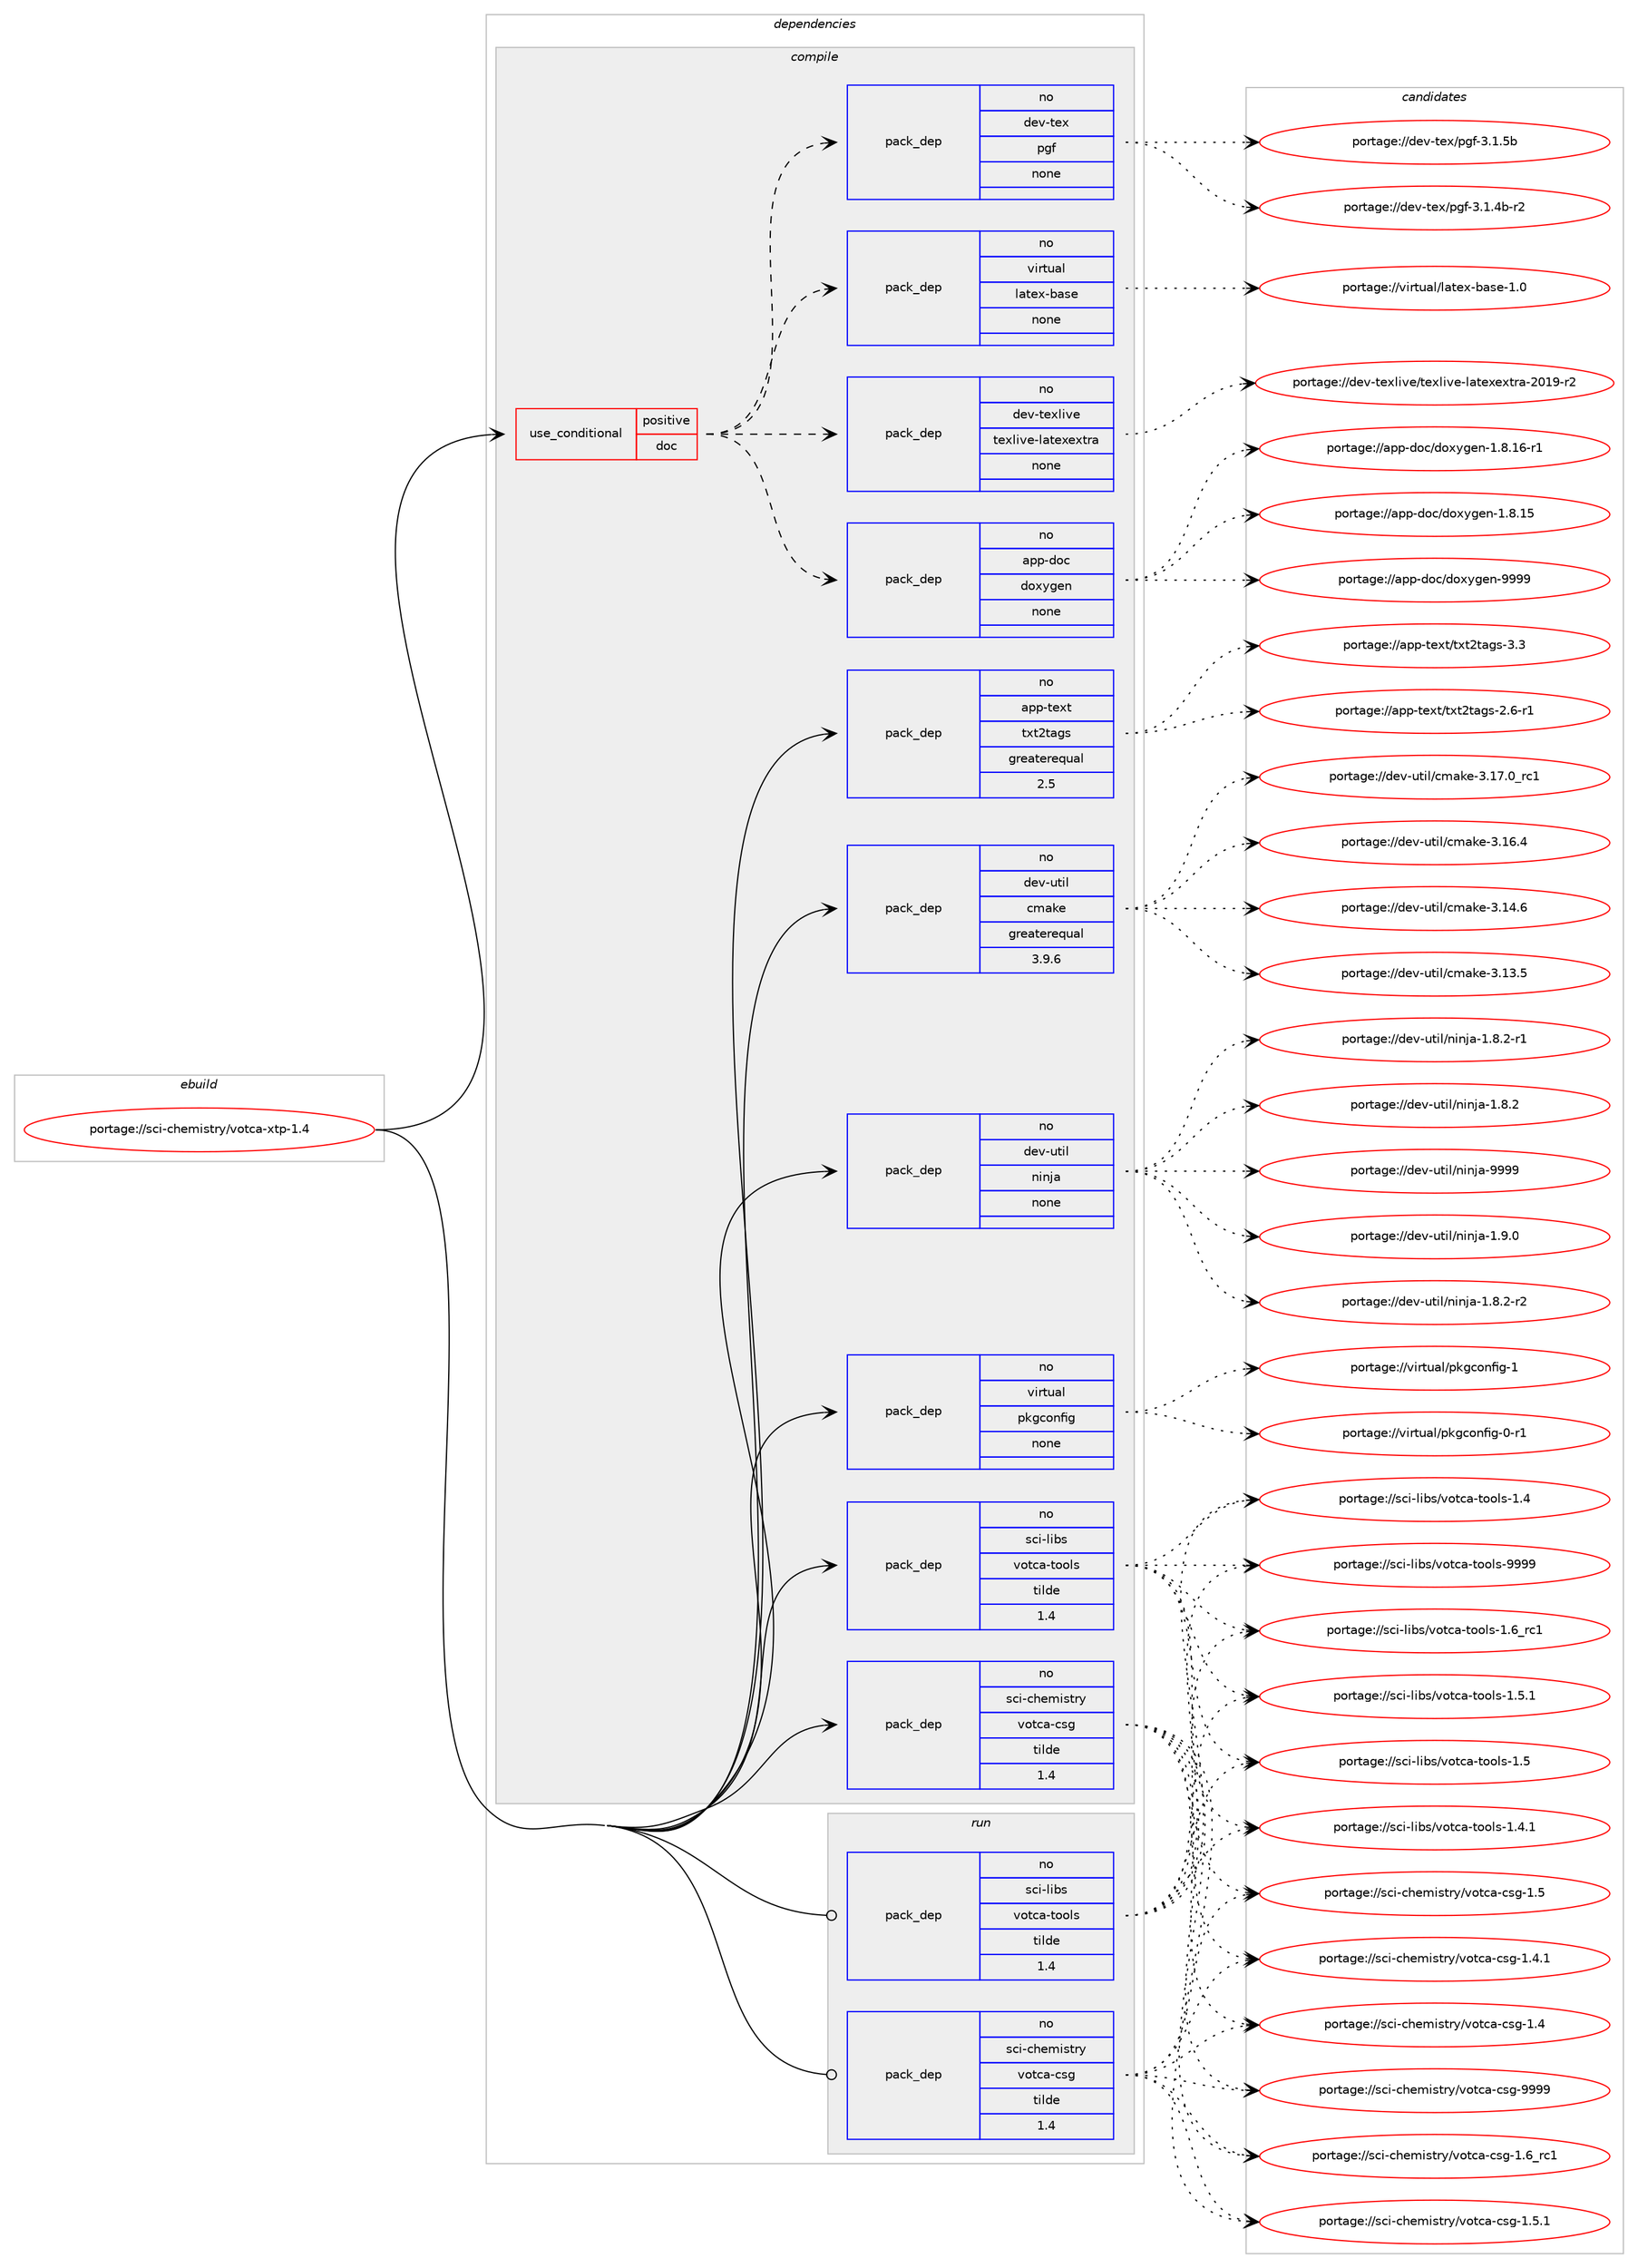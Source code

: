 digraph prolog {

# *************
# Graph options
# *************

newrank=true;
concentrate=true;
compound=true;
graph [rankdir=LR,fontname=Helvetica,fontsize=10,ranksep=1.5];#, ranksep=2.5, nodesep=0.2];
edge  [arrowhead=vee];
node  [fontname=Helvetica,fontsize=10];

# **********
# The ebuild
# **********

subgraph cluster_leftcol {
color=gray;
rank=same;
label=<<i>ebuild</i>>;
id [label="portage://sci-chemistry/votca-xtp-1.4", color=red, width=4, href="../sci-chemistry/votca-xtp-1.4.svg"];
}

# ****************
# The dependencies
# ****************

subgraph cluster_midcol {
color=gray;
label=<<i>dependencies</i>>;
subgraph cluster_compile {
fillcolor="#eeeeee";
style=filled;
label=<<i>compile</i>>;
subgraph cond19333 {
dependency95435 [label=<<TABLE BORDER="0" CELLBORDER="1" CELLSPACING="0" CELLPADDING="4"><TR><TD ROWSPAN="3" CELLPADDING="10">use_conditional</TD></TR><TR><TD>positive</TD></TR><TR><TD>doc</TD></TR></TABLE>>, shape=none, color=red];
subgraph pack74480 {
dependency95436 [label=<<TABLE BORDER="0" CELLBORDER="1" CELLSPACING="0" CELLPADDING="4" WIDTH="220"><TR><TD ROWSPAN="6" CELLPADDING="30">pack_dep</TD></TR><TR><TD WIDTH="110">no</TD></TR><TR><TD>app-doc</TD></TR><TR><TD>doxygen</TD></TR><TR><TD>none</TD></TR><TR><TD></TD></TR></TABLE>>, shape=none, color=blue];
}
dependency95435:e -> dependency95436:w [weight=20,style="dashed",arrowhead="vee"];
subgraph pack74481 {
dependency95437 [label=<<TABLE BORDER="0" CELLBORDER="1" CELLSPACING="0" CELLPADDING="4" WIDTH="220"><TR><TD ROWSPAN="6" CELLPADDING="30">pack_dep</TD></TR><TR><TD WIDTH="110">no</TD></TR><TR><TD>dev-texlive</TD></TR><TR><TD>texlive-latexextra</TD></TR><TR><TD>none</TD></TR><TR><TD></TD></TR></TABLE>>, shape=none, color=blue];
}
dependency95435:e -> dependency95437:w [weight=20,style="dashed",arrowhead="vee"];
subgraph pack74482 {
dependency95438 [label=<<TABLE BORDER="0" CELLBORDER="1" CELLSPACING="0" CELLPADDING="4" WIDTH="220"><TR><TD ROWSPAN="6" CELLPADDING="30">pack_dep</TD></TR><TR><TD WIDTH="110">no</TD></TR><TR><TD>virtual</TD></TR><TR><TD>latex-base</TD></TR><TR><TD>none</TD></TR><TR><TD></TD></TR></TABLE>>, shape=none, color=blue];
}
dependency95435:e -> dependency95438:w [weight=20,style="dashed",arrowhead="vee"];
subgraph pack74483 {
dependency95439 [label=<<TABLE BORDER="0" CELLBORDER="1" CELLSPACING="0" CELLPADDING="4" WIDTH="220"><TR><TD ROWSPAN="6" CELLPADDING="30">pack_dep</TD></TR><TR><TD WIDTH="110">no</TD></TR><TR><TD>dev-tex</TD></TR><TR><TD>pgf</TD></TR><TR><TD>none</TD></TR><TR><TD></TD></TR></TABLE>>, shape=none, color=blue];
}
dependency95435:e -> dependency95439:w [weight=20,style="dashed",arrowhead="vee"];
}
id:e -> dependency95435:w [weight=20,style="solid",arrowhead="vee"];
subgraph pack74484 {
dependency95440 [label=<<TABLE BORDER="0" CELLBORDER="1" CELLSPACING="0" CELLPADDING="4" WIDTH="220"><TR><TD ROWSPAN="6" CELLPADDING="30">pack_dep</TD></TR><TR><TD WIDTH="110">no</TD></TR><TR><TD>app-text</TD></TR><TR><TD>txt2tags</TD></TR><TR><TD>greaterequal</TD></TR><TR><TD>2.5</TD></TR></TABLE>>, shape=none, color=blue];
}
id:e -> dependency95440:w [weight=20,style="solid",arrowhead="vee"];
subgraph pack74485 {
dependency95441 [label=<<TABLE BORDER="0" CELLBORDER="1" CELLSPACING="0" CELLPADDING="4" WIDTH="220"><TR><TD ROWSPAN="6" CELLPADDING="30">pack_dep</TD></TR><TR><TD WIDTH="110">no</TD></TR><TR><TD>dev-util</TD></TR><TR><TD>cmake</TD></TR><TR><TD>greaterequal</TD></TR><TR><TD>3.9.6</TD></TR></TABLE>>, shape=none, color=blue];
}
id:e -> dependency95441:w [weight=20,style="solid",arrowhead="vee"];
subgraph pack74486 {
dependency95442 [label=<<TABLE BORDER="0" CELLBORDER="1" CELLSPACING="0" CELLPADDING="4" WIDTH="220"><TR><TD ROWSPAN="6" CELLPADDING="30">pack_dep</TD></TR><TR><TD WIDTH="110">no</TD></TR><TR><TD>dev-util</TD></TR><TR><TD>ninja</TD></TR><TR><TD>none</TD></TR><TR><TD></TD></TR></TABLE>>, shape=none, color=blue];
}
id:e -> dependency95442:w [weight=20,style="solid",arrowhead="vee"];
subgraph pack74487 {
dependency95443 [label=<<TABLE BORDER="0" CELLBORDER="1" CELLSPACING="0" CELLPADDING="4" WIDTH="220"><TR><TD ROWSPAN="6" CELLPADDING="30">pack_dep</TD></TR><TR><TD WIDTH="110">no</TD></TR><TR><TD>sci-chemistry</TD></TR><TR><TD>votca-csg</TD></TR><TR><TD>tilde</TD></TR><TR><TD>1.4</TD></TR></TABLE>>, shape=none, color=blue];
}
id:e -> dependency95443:w [weight=20,style="solid",arrowhead="vee"];
subgraph pack74488 {
dependency95444 [label=<<TABLE BORDER="0" CELLBORDER="1" CELLSPACING="0" CELLPADDING="4" WIDTH="220"><TR><TD ROWSPAN="6" CELLPADDING="30">pack_dep</TD></TR><TR><TD WIDTH="110">no</TD></TR><TR><TD>sci-libs</TD></TR><TR><TD>votca-tools</TD></TR><TR><TD>tilde</TD></TR><TR><TD>1.4</TD></TR></TABLE>>, shape=none, color=blue];
}
id:e -> dependency95444:w [weight=20,style="solid",arrowhead="vee"];
subgraph pack74489 {
dependency95445 [label=<<TABLE BORDER="0" CELLBORDER="1" CELLSPACING="0" CELLPADDING="4" WIDTH="220"><TR><TD ROWSPAN="6" CELLPADDING="30">pack_dep</TD></TR><TR><TD WIDTH="110">no</TD></TR><TR><TD>virtual</TD></TR><TR><TD>pkgconfig</TD></TR><TR><TD>none</TD></TR><TR><TD></TD></TR></TABLE>>, shape=none, color=blue];
}
id:e -> dependency95445:w [weight=20,style="solid",arrowhead="vee"];
}
subgraph cluster_compileandrun {
fillcolor="#eeeeee";
style=filled;
label=<<i>compile and run</i>>;
}
subgraph cluster_run {
fillcolor="#eeeeee";
style=filled;
label=<<i>run</i>>;
subgraph pack74490 {
dependency95446 [label=<<TABLE BORDER="0" CELLBORDER="1" CELLSPACING="0" CELLPADDING="4" WIDTH="220"><TR><TD ROWSPAN="6" CELLPADDING="30">pack_dep</TD></TR><TR><TD WIDTH="110">no</TD></TR><TR><TD>sci-chemistry</TD></TR><TR><TD>votca-csg</TD></TR><TR><TD>tilde</TD></TR><TR><TD>1.4</TD></TR></TABLE>>, shape=none, color=blue];
}
id:e -> dependency95446:w [weight=20,style="solid",arrowhead="odot"];
subgraph pack74491 {
dependency95447 [label=<<TABLE BORDER="0" CELLBORDER="1" CELLSPACING="0" CELLPADDING="4" WIDTH="220"><TR><TD ROWSPAN="6" CELLPADDING="30">pack_dep</TD></TR><TR><TD WIDTH="110">no</TD></TR><TR><TD>sci-libs</TD></TR><TR><TD>votca-tools</TD></TR><TR><TD>tilde</TD></TR><TR><TD>1.4</TD></TR></TABLE>>, shape=none, color=blue];
}
id:e -> dependency95447:w [weight=20,style="solid",arrowhead="odot"];
}
}

# **************
# The candidates
# **************

subgraph cluster_choices {
rank=same;
color=gray;
label=<<i>candidates</i>>;

subgraph choice74480 {
color=black;
nodesep=1;
choice971121124510011199471001111201211031011104557575757 [label="portage://app-doc/doxygen-9999", color=red, width=4,href="../app-doc/doxygen-9999.svg"];
choice97112112451001119947100111120121103101110454946564649544511449 [label="portage://app-doc/doxygen-1.8.16-r1", color=red, width=4,href="../app-doc/doxygen-1.8.16-r1.svg"];
choice9711211245100111994710011112012110310111045494656464953 [label="portage://app-doc/doxygen-1.8.15", color=red, width=4,href="../app-doc/doxygen-1.8.15.svg"];
dependency95436:e -> choice971121124510011199471001111201211031011104557575757:w [style=dotted,weight="100"];
dependency95436:e -> choice97112112451001119947100111120121103101110454946564649544511449:w [style=dotted,weight="100"];
dependency95436:e -> choice9711211245100111994710011112012110310111045494656464953:w [style=dotted,weight="100"];
}
subgraph choice74481 {
color=black;
nodesep=1;
choice100101118451161011201081051181014711610112010810511810145108971161011201011201161149745504849574511450 [label="portage://dev-texlive/texlive-latexextra-2019-r2", color=red, width=4,href="../dev-texlive/texlive-latexextra-2019-r2.svg"];
dependency95437:e -> choice100101118451161011201081051181014711610112010810511810145108971161011201011201161149745504849574511450:w [style=dotted,weight="100"];
}
subgraph choice74482 {
color=black;
nodesep=1;
choice11810511411611797108471089711610112045989711510145494648 [label="portage://virtual/latex-base-1.0", color=red, width=4,href="../virtual/latex-base-1.0.svg"];
dependency95438:e -> choice11810511411611797108471089711610112045989711510145494648:w [style=dotted,weight="100"];
}
subgraph choice74483 {
color=black;
nodesep=1;
choice100101118451161011204711210310245514649465398 [label="portage://dev-tex/pgf-3.1.5b", color=red, width=4,href="../dev-tex/pgf-3.1.5b.svg"];
choice1001011184511610112047112103102455146494652984511450 [label="portage://dev-tex/pgf-3.1.4b-r2", color=red, width=4,href="../dev-tex/pgf-3.1.4b-r2.svg"];
dependency95439:e -> choice100101118451161011204711210310245514649465398:w [style=dotted,weight="100"];
dependency95439:e -> choice1001011184511610112047112103102455146494652984511450:w [style=dotted,weight="100"];
}
subgraph choice74484 {
color=black;
nodesep=1;
choice971121124511610112011647116120116501169710311545514651 [label="portage://app-text/txt2tags-3.3", color=red, width=4,href="../app-text/txt2tags-3.3.svg"];
choice9711211245116101120116471161201165011697103115455046544511449 [label="portage://app-text/txt2tags-2.6-r1", color=red, width=4,href="../app-text/txt2tags-2.6-r1.svg"];
dependency95440:e -> choice971121124511610112011647116120116501169710311545514651:w [style=dotted,weight="100"];
dependency95440:e -> choice9711211245116101120116471161201165011697103115455046544511449:w [style=dotted,weight="100"];
}
subgraph choice74485 {
color=black;
nodesep=1;
choice1001011184511711610510847991099710710145514649554648951149949 [label="portage://dev-util/cmake-3.17.0_rc1", color=red, width=4,href="../dev-util/cmake-3.17.0_rc1.svg"];
choice1001011184511711610510847991099710710145514649544652 [label="portage://dev-util/cmake-3.16.4", color=red, width=4,href="../dev-util/cmake-3.16.4.svg"];
choice1001011184511711610510847991099710710145514649524654 [label="portage://dev-util/cmake-3.14.6", color=red, width=4,href="../dev-util/cmake-3.14.6.svg"];
choice1001011184511711610510847991099710710145514649514653 [label="portage://dev-util/cmake-3.13.5", color=red, width=4,href="../dev-util/cmake-3.13.5.svg"];
dependency95441:e -> choice1001011184511711610510847991099710710145514649554648951149949:w [style=dotted,weight="100"];
dependency95441:e -> choice1001011184511711610510847991099710710145514649544652:w [style=dotted,weight="100"];
dependency95441:e -> choice1001011184511711610510847991099710710145514649524654:w [style=dotted,weight="100"];
dependency95441:e -> choice1001011184511711610510847991099710710145514649514653:w [style=dotted,weight="100"];
}
subgraph choice74486 {
color=black;
nodesep=1;
choice1001011184511711610510847110105110106974557575757 [label="portage://dev-util/ninja-9999", color=red, width=4,href="../dev-util/ninja-9999.svg"];
choice100101118451171161051084711010511010697454946574648 [label="portage://dev-util/ninja-1.9.0", color=red, width=4,href="../dev-util/ninja-1.9.0.svg"];
choice1001011184511711610510847110105110106974549465646504511450 [label="portage://dev-util/ninja-1.8.2-r2", color=red, width=4,href="../dev-util/ninja-1.8.2-r2.svg"];
choice1001011184511711610510847110105110106974549465646504511449 [label="portage://dev-util/ninja-1.8.2-r1", color=red, width=4,href="../dev-util/ninja-1.8.2-r1.svg"];
choice100101118451171161051084711010511010697454946564650 [label="portage://dev-util/ninja-1.8.2", color=red, width=4,href="../dev-util/ninja-1.8.2.svg"];
dependency95442:e -> choice1001011184511711610510847110105110106974557575757:w [style=dotted,weight="100"];
dependency95442:e -> choice100101118451171161051084711010511010697454946574648:w [style=dotted,weight="100"];
dependency95442:e -> choice1001011184511711610510847110105110106974549465646504511450:w [style=dotted,weight="100"];
dependency95442:e -> choice1001011184511711610510847110105110106974549465646504511449:w [style=dotted,weight="100"];
dependency95442:e -> choice100101118451171161051084711010511010697454946564650:w [style=dotted,weight="100"];
}
subgraph choice74487 {
color=black;
nodesep=1;
choice11599105459910410110910511511611412147118111116999745991151034557575757 [label="portage://sci-chemistry/votca-csg-9999", color=red, width=4,href="../sci-chemistry/votca-csg-9999.svg"];
choice115991054599104101109105115116114121471181111169997459911510345494654951149949 [label="portage://sci-chemistry/votca-csg-1.6_rc1", color=red, width=4,href="../sci-chemistry/votca-csg-1.6_rc1.svg"];
choice1159910545991041011091051151161141214711811111699974599115103454946534649 [label="portage://sci-chemistry/votca-csg-1.5.1", color=red, width=4,href="../sci-chemistry/votca-csg-1.5.1.svg"];
choice115991054599104101109105115116114121471181111169997459911510345494653 [label="portage://sci-chemistry/votca-csg-1.5", color=red, width=4,href="../sci-chemistry/votca-csg-1.5.svg"];
choice1159910545991041011091051151161141214711811111699974599115103454946524649 [label="portage://sci-chemistry/votca-csg-1.4.1", color=red, width=4,href="../sci-chemistry/votca-csg-1.4.1.svg"];
choice115991054599104101109105115116114121471181111169997459911510345494652 [label="portage://sci-chemistry/votca-csg-1.4", color=red, width=4,href="../sci-chemistry/votca-csg-1.4.svg"];
dependency95443:e -> choice11599105459910410110910511511611412147118111116999745991151034557575757:w [style=dotted,weight="100"];
dependency95443:e -> choice115991054599104101109105115116114121471181111169997459911510345494654951149949:w [style=dotted,weight="100"];
dependency95443:e -> choice1159910545991041011091051151161141214711811111699974599115103454946534649:w [style=dotted,weight="100"];
dependency95443:e -> choice115991054599104101109105115116114121471181111169997459911510345494653:w [style=dotted,weight="100"];
dependency95443:e -> choice1159910545991041011091051151161141214711811111699974599115103454946524649:w [style=dotted,weight="100"];
dependency95443:e -> choice115991054599104101109105115116114121471181111169997459911510345494652:w [style=dotted,weight="100"];
}
subgraph choice74488 {
color=black;
nodesep=1;
choice115991054510810598115471181111169997451161111111081154557575757 [label="portage://sci-libs/votca-tools-9999", color=red, width=4,href="../sci-libs/votca-tools-9999.svg"];
choice1159910545108105981154711811111699974511611111110811545494654951149949 [label="portage://sci-libs/votca-tools-1.6_rc1", color=red, width=4,href="../sci-libs/votca-tools-1.6_rc1.svg"];
choice11599105451081059811547118111116999745116111111108115454946534649 [label="portage://sci-libs/votca-tools-1.5.1", color=red, width=4,href="../sci-libs/votca-tools-1.5.1.svg"];
choice1159910545108105981154711811111699974511611111110811545494653 [label="portage://sci-libs/votca-tools-1.5", color=red, width=4,href="../sci-libs/votca-tools-1.5.svg"];
choice11599105451081059811547118111116999745116111111108115454946524649 [label="portage://sci-libs/votca-tools-1.4.1", color=red, width=4,href="../sci-libs/votca-tools-1.4.1.svg"];
choice1159910545108105981154711811111699974511611111110811545494652 [label="portage://sci-libs/votca-tools-1.4", color=red, width=4,href="../sci-libs/votca-tools-1.4.svg"];
dependency95444:e -> choice115991054510810598115471181111169997451161111111081154557575757:w [style=dotted,weight="100"];
dependency95444:e -> choice1159910545108105981154711811111699974511611111110811545494654951149949:w [style=dotted,weight="100"];
dependency95444:e -> choice11599105451081059811547118111116999745116111111108115454946534649:w [style=dotted,weight="100"];
dependency95444:e -> choice1159910545108105981154711811111699974511611111110811545494653:w [style=dotted,weight="100"];
dependency95444:e -> choice11599105451081059811547118111116999745116111111108115454946524649:w [style=dotted,weight="100"];
dependency95444:e -> choice1159910545108105981154711811111699974511611111110811545494652:w [style=dotted,weight="100"];
}
subgraph choice74489 {
color=black;
nodesep=1;
choice1181051141161179710847112107103991111101021051034549 [label="portage://virtual/pkgconfig-1", color=red, width=4,href="../virtual/pkgconfig-1.svg"];
choice11810511411611797108471121071039911111010210510345484511449 [label="portage://virtual/pkgconfig-0-r1", color=red, width=4,href="../virtual/pkgconfig-0-r1.svg"];
dependency95445:e -> choice1181051141161179710847112107103991111101021051034549:w [style=dotted,weight="100"];
dependency95445:e -> choice11810511411611797108471121071039911111010210510345484511449:w [style=dotted,weight="100"];
}
subgraph choice74490 {
color=black;
nodesep=1;
choice11599105459910410110910511511611412147118111116999745991151034557575757 [label="portage://sci-chemistry/votca-csg-9999", color=red, width=4,href="../sci-chemistry/votca-csg-9999.svg"];
choice115991054599104101109105115116114121471181111169997459911510345494654951149949 [label="portage://sci-chemistry/votca-csg-1.6_rc1", color=red, width=4,href="../sci-chemistry/votca-csg-1.6_rc1.svg"];
choice1159910545991041011091051151161141214711811111699974599115103454946534649 [label="portage://sci-chemistry/votca-csg-1.5.1", color=red, width=4,href="../sci-chemistry/votca-csg-1.5.1.svg"];
choice115991054599104101109105115116114121471181111169997459911510345494653 [label="portage://sci-chemistry/votca-csg-1.5", color=red, width=4,href="../sci-chemistry/votca-csg-1.5.svg"];
choice1159910545991041011091051151161141214711811111699974599115103454946524649 [label="portage://sci-chemistry/votca-csg-1.4.1", color=red, width=4,href="../sci-chemistry/votca-csg-1.4.1.svg"];
choice115991054599104101109105115116114121471181111169997459911510345494652 [label="portage://sci-chemistry/votca-csg-1.4", color=red, width=4,href="../sci-chemistry/votca-csg-1.4.svg"];
dependency95446:e -> choice11599105459910410110910511511611412147118111116999745991151034557575757:w [style=dotted,weight="100"];
dependency95446:e -> choice115991054599104101109105115116114121471181111169997459911510345494654951149949:w [style=dotted,weight="100"];
dependency95446:e -> choice1159910545991041011091051151161141214711811111699974599115103454946534649:w [style=dotted,weight="100"];
dependency95446:e -> choice115991054599104101109105115116114121471181111169997459911510345494653:w [style=dotted,weight="100"];
dependency95446:e -> choice1159910545991041011091051151161141214711811111699974599115103454946524649:w [style=dotted,weight="100"];
dependency95446:e -> choice115991054599104101109105115116114121471181111169997459911510345494652:w [style=dotted,weight="100"];
}
subgraph choice74491 {
color=black;
nodesep=1;
choice115991054510810598115471181111169997451161111111081154557575757 [label="portage://sci-libs/votca-tools-9999", color=red, width=4,href="../sci-libs/votca-tools-9999.svg"];
choice1159910545108105981154711811111699974511611111110811545494654951149949 [label="portage://sci-libs/votca-tools-1.6_rc1", color=red, width=4,href="../sci-libs/votca-tools-1.6_rc1.svg"];
choice11599105451081059811547118111116999745116111111108115454946534649 [label="portage://sci-libs/votca-tools-1.5.1", color=red, width=4,href="../sci-libs/votca-tools-1.5.1.svg"];
choice1159910545108105981154711811111699974511611111110811545494653 [label="portage://sci-libs/votca-tools-1.5", color=red, width=4,href="../sci-libs/votca-tools-1.5.svg"];
choice11599105451081059811547118111116999745116111111108115454946524649 [label="portage://sci-libs/votca-tools-1.4.1", color=red, width=4,href="../sci-libs/votca-tools-1.4.1.svg"];
choice1159910545108105981154711811111699974511611111110811545494652 [label="portage://sci-libs/votca-tools-1.4", color=red, width=4,href="../sci-libs/votca-tools-1.4.svg"];
dependency95447:e -> choice115991054510810598115471181111169997451161111111081154557575757:w [style=dotted,weight="100"];
dependency95447:e -> choice1159910545108105981154711811111699974511611111110811545494654951149949:w [style=dotted,weight="100"];
dependency95447:e -> choice11599105451081059811547118111116999745116111111108115454946534649:w [style=dotted,weight="100"];
dependency95447:e -> choice1159910545108105981154711811111699974511611111110811545494653:w [style=dotted,weight="100"];
dependency95447:e -> choice11599105451081059811547118111116999745116111111108115454946524649:w [style=dotted,weight="100"];
dependency95447:e -> choice1159910545108105981154711811111699974511611111110811545494652:w [style=dotted,weight="100"];
}
}

}
